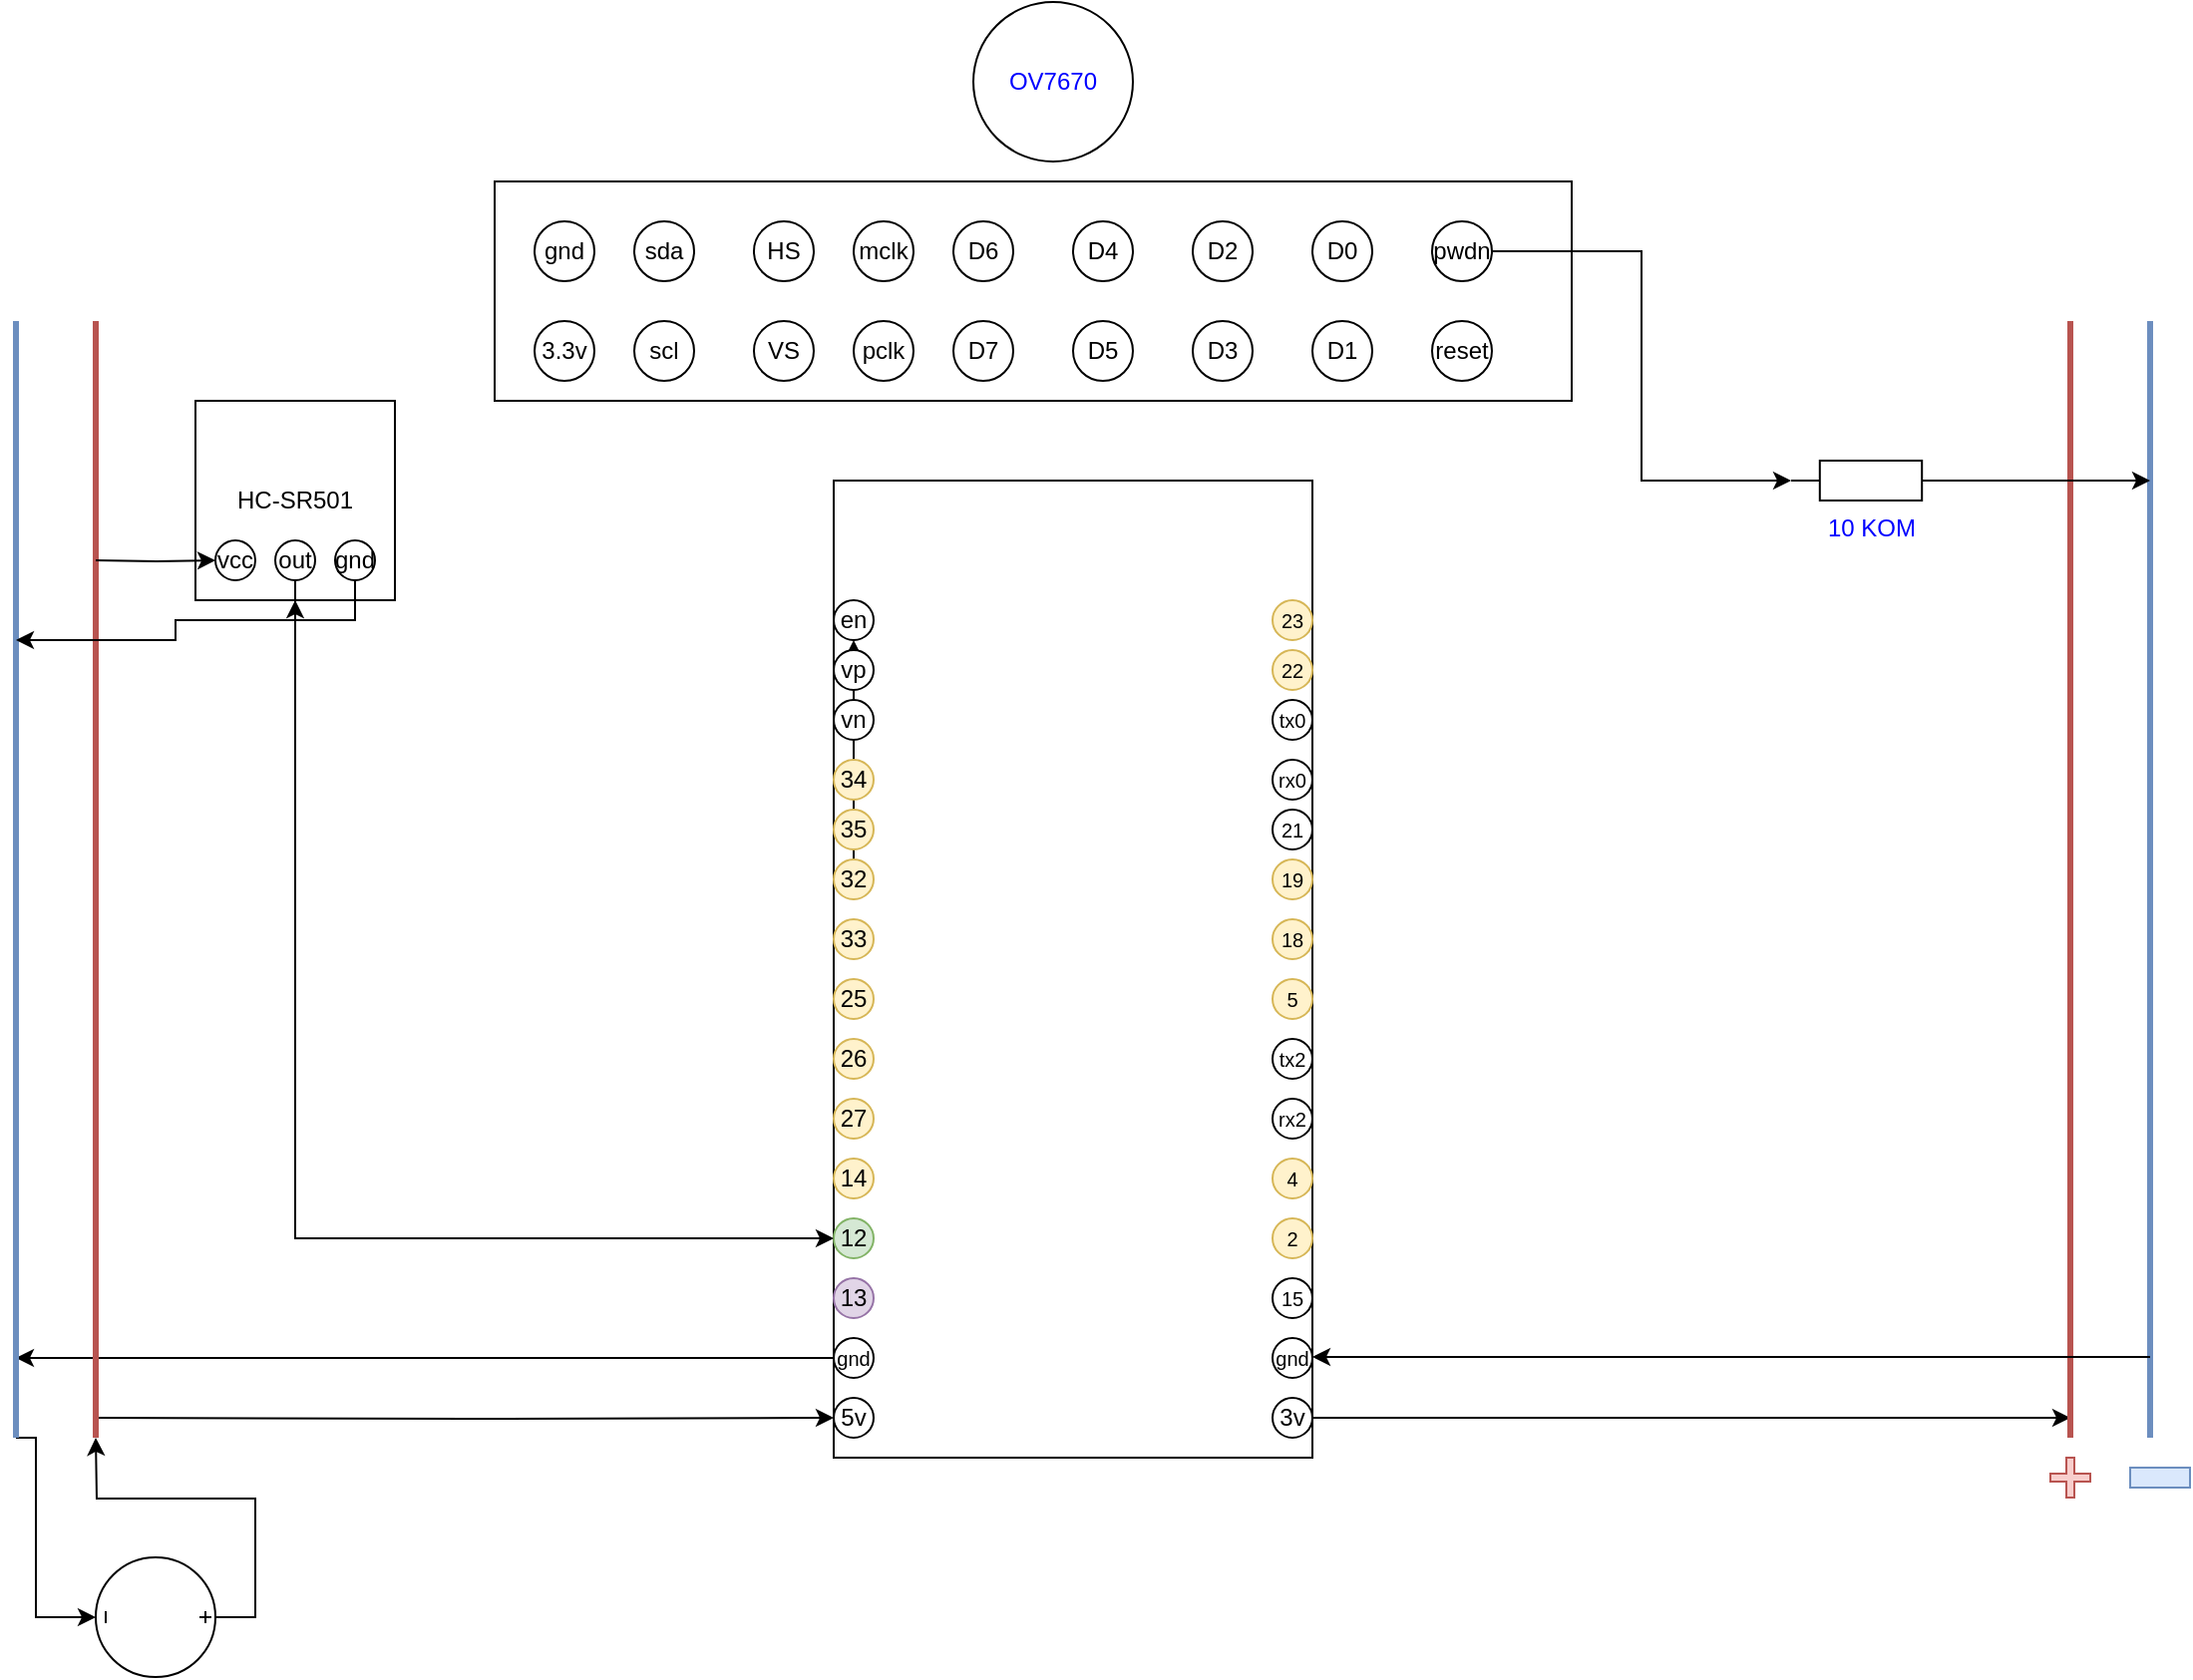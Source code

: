 <mxfile version="13.10.9" type="github">
  <diagram name="Page-1" id="7e0a89b8-554c-2b80-1dc8-d5c74ca68de4">
    <mxGraphModel dx="2066" dy="1110" grid="1" gridSize="10" guides="1" tooltips="1" connect="1" arrows="1" fold="1" page="1" pageScale="1" pageWidth="1100" pageHeight="850" background="#ffffff" math="0" shadow="0">
      <root>
        <mxCell id="0" />
        <mxCell id="1" parent="0" />
        <mxCell id="bvHc1E0F6--pJfczG942-1" value="" style="rounded=0;whiteSpace=wrap;html=1;rotation=-90;" parent="1" vertex="1">
          <mxGeometry x="295" y="365" width="490" height="240" as="geometry" />
        </mxCell>
        <mxCell id="5iwju3OXFSgrMfGdqbCo-6" style="edgeStyle=orthogonalEdgeStyle;rounded=0;orthogonalLoop=1;jettySize=auto;html=1;exitX=0.5;exitY=0;exitDx=0;exitDy=0;exitPerimeter=0;" edge="1" parent="1" source="bvHc1E0F6--pJfczG942-3">
          <mxGeometry relative="1" as="geometry">
            <mxPoint x="50" y="720" as="targetPoint" />
          </mxGeometry>
        </mxCell>
        <mxCell id="5iwju3OXFSgrMfGdqbCo-8" style="edgeStyle=orthogonalEdgeStyle;rounded=0;orthogonalLoop=1;jettySize=auto;html=1;" edge="1" parent="1" target="bvHc1E0F6--pJfczG942-3">
          <mxGeometry relative="1" as="geometry">
            <mxPoint x="10" y="720" as="sourcePoint" />
            <Array as="points">
              <mxPoint x="20" y="720" />
              <mxPoint x="20" y="810" />
            </Array>
          </mxGeometry>
        </mxCell>
        <mxCell id="bvHc1E0F6--pJfczG942-3" value="" style="pointerEvents=1;verticalLabelPosition=bottom;shadow=0;dashed=0;align=center;html=1;verticalAlign=top;shape=mxgraph.electrical.signal_sources.dc_source_3;rotation=90;" parent="1" vertex="1">
          <mxGeometry x="50" y="780" width="60" height="60" as="geometry" />
        </mxCell>
        <mxCell id="5iwju3OXFSgrMfGdqbCo-4" style="edgeStyle=orthogonalEdgeStyle;rounded=0;orthogonalLoop=1;jettySize=auto;html=1;" edge="1" parent="1" target="bvHc1E0F6--pJfczG942-7">
          <mxGeometry relative="1" as="geometry">
            <mxPoint x="50" y="710" as="sourcePoint" />
          </mxGeometry>
        </mxCell>
        <mxCell id="bvHc1E0F6--pJfczG942-7" value="5v" style="ellipse;whiteSpace=wrap;html=1;aspect=fixed;" parent="1" vertex="1">
          <mxGeometry x="420" y="700" width="20" height="20" as="geometry" />
        </mxCell>
        <mxCell id="5iwju3OXFSgrMfGdqbCo-5" style="edgeStyle=orthogonalEdgeStyle;rounded=0;orthogonalLoop=1;jettySize=auto;html=1;" edge="1" parent="1" source="bvHc1E0F6--pJfczG942-14">
          <mxGeometry relative="1" as="geometry">
            <mxPoint x="10" y="680" as="targetPoint" />
          </mxGeometry>
        </mxCell>
        <mxCell id="bvHc1E0F6--pJfczG942-14" value="&lt;font size=&quot;1&quot;&gt;gnd&lt;/font&gt;" style="ellipse;whiteSpace=wrap;html=1;aspect=fixed;" parent="1" vertex="1">
          <mxGeometry x="420" y="670" width="20" height="20" as="geometry" />
        </mxCell>
        <mxCell id="bvHc1E0F6--pJfczG942-18" value="13" style="ellipse;whiteSpace=wrap;html=1;aspect=fixed;fillColor=#e1d5e7;strokeColor=#9673a6;" parent="1" vertex="1">
          <mxGeometry x="420" y="640" width="20" height="20" as="geometry" />
        </mxCell>
        <mxCell id="bvHc1E0F6--pJfczG942-19" value="12" style="ellipse;whiteSpace=wrap;html=1;aspect=fixed;fillColor=#d5e8d4;strokeColor=#82b366;" parent="1" vertex="1">
          <mxGeometry x="420" y="610" width="20" height="20" as="geometry" />
        </mxCell>
        <mxCell id="bvHc1E0F6--pJfczG942-20" value="14" style="ellipse;whiteSpace=wrap;html=1;aspect=fixed;fillColor=#fff2cc;strokeColor=#d6b656;" parent="1" vertex="1">
          <mxGeometry x="420" y="580" width="20" height="20" as="geometry" />
        </mxCell>
        <mxCell id="bvHc1E0F6--pJfczG942-21" value="27" style="ellipse;whiteSpace=wrap;html=1;aspect=fixed;fillColor=#fff2cc;strokeColor=#d6b656;" parent="1" vertex="1">
          <mxGeometry x="420" y="550" width="20" height="20" as="geometry" />
        </mxCell>
        <mxCell id="bvHc1E0F6--pJfczG942-22" value="26" style="ellipse;whiteSpace=wrap;html=1;aspect=fixed;fillColor=#fff2cc;strokeColor=#d6b656;" parent="1" vertex="1">
          <mxGeometry x="420" y="520" width="20" height="20" as="geometry" />
        </mxCell>
        <mxCell id="bvHc1E0F6--pJfczG942-23" value="25" style="ellipse;whiteSpace=wrap;html=1;aspect=fixed;fillColor=#fff2cc;strokeColor=#d6b656;" parent="1" vertex="1">
          <mxGeometry x="420" y="490" width="20" height="20" as="geometry" />
        </mxCell>
        <mxCell id="bvHc1E0F6--pJfczG942-24" value="33" style="ellipse;whiteSpace=wrap;html=1;aspect=fixed;fillColor=#fff2cc;strokeColor=#d6b656;" parent="1" vertex="1">
          <mxGeometry x="420" y="460" width="20" height="20" as="geometry" />
        </mxCell>
        <mxCell id="5iwju3OXFSgrMfGdqbCo-1" value="" style="edgeStyle=orthogonalEdgeStyle;rounded=0;orthogonalLoop=1;jettySize=auto;html=1;" edge="1" parent="1" source="bvHc1E0F6--pJfczG942-25" target="bvHc1E0F6--pJfczG942-30">
          <mxGeometry relative="1" as="geometry" />
        </mxCell>
        <mxCell id="bvHc1E0F6--pJfczG942-25" value="32" style="ellipse;whiteSpace=wrap;html=1;aspect=fixed;fillColor=#fff2cc;strokeColor=#d6b656;" parent="1" vertex="1">
          <mxGeometry x="420" y="430" width="20" height="20" as="geometry" />
        </mxCell>
        <mxCell id="bvHc1E0F6--pJfczG942-26" value="35" style="ellipse;whiteSpace=wrap;html=1;aspect=fixed;fillColor=#fff2cc;strokeColor=#d6b656;" parent="1" vertex="1">
          <mxGeometry x="420" y="405" width="20" height="20" as="geometry" />
        </mxCell>
        <mxCell id="bvHc1E0F6--pJfczG942-27" value="34" style="ellipse;whiteSpace=wrap;html=1;aspect=fixed;fillColor=#fff2cc;strokeColor=#d6b656;" parent="1" vertex="1">
          <mxGeometry x="420" y="380" width="20" height="20" as="geometry" />
        </mxCell>
        <mxCell id="bvHc1E0F6--pJfczG942-28" value="vn" style="ellipse;whiteSpace=wrap;html=1;aspect=fixed;" parent="1" vertex="1">
          <mxGeometry x="420" y="350" width="20" height="20" as="geometry" />
        </mxCell>
        <mxCell id="bvHc1E0F6--pJfczG942-29" value="vp" style="ellipse;whiteSpace=wrap;html=1;aspect=fixed;" parent="1" vertex="1">
          <mxGeometry x="420" y="325" width="20" height="20" as="geometry" />
        </mxCell>
        <mxCell id="bvHc1E0F6--pJfczG942-30" value="en" style="ellipse;whiteSpace=wrap;html=1;aspect=fixed;" parent="1" vertex="1">
          <mxGeometry x="420" y="300" width="20" height="20" as="geometry" />
        </mxCell>
        <mxCell id="bvHc1E0F6--pJfczG942-51" style="edgeStyle=orthogonalEdgeStyle;rounded=0;orthogonalLoop=1;jettySize=auto;html=0;strokeWidth=1;fontColor=#0000FF;" parent="1" source="bvHc1E0F6--pJfczG942-31" edge="1">
          <mxGeometry relative="1" as="geometry">
            <mxPoint x="1040" y="710" as="targetPoint" />
          </mxGeometry>
        </mxCell>
        <mxCell id="bvHc1E0F6--pJfczG942-31" value="3v" style="ellipse;whiteSpace=wrap;html=1;aspect=fixed;" parent="1" vertex="1">
          <mxGeometry x="640" y="700" width="20" height="20" as="geometry" />
        </mxCell>
        <mxCell id="bvHc1E0F6--pJfczG942-32" value="&lt;font size=&quot;1&quot;&gt;gnd&lt;/font&gt;" style="ellipse;whiteSpace=wrap;html=1;aspect=fixed;" parent="1" vertex="1">
          <mxGeometry x="640" y="670" width="20" height="20" as="geometry" />
        </mxCell>
        <mxCell id="bvHc1E0F6--pJfczG942-33" value="&lt;font size=&quot;1&quot;&gt;15&lt;/font&gt;" style="ellipse;whiteSpace=wrap;html=1;aspect=fixed;" parent="1" vertex="1">
          <mxGeometry x="640" y="640" width="20" height="20" as="geometry" />
        </mxCell>
        <mxCell id="bvHc1E0F6--pJfczG942-34" value="&lt;font size=&quot;1&quot;&gt;2&lt;/font&gt;" style="ellipse;whiteSpace=wrap;html=1;aspect=fixed;fillColor=#fff2cc;strokeColor=#d6b656;" parent="1" vertex="1">
          <mxGeometry x="640" y="610" width="20" height="20" as="geometry" />
        </mxCell>
        <mxCell id="bvHc1E0F6--pJfczG942-35" value="&lt;font size=&quot;1&quot;&gt;4&lt;/font&gt;" style="ellipse;whiteSpace=wrap;html=1;aspect=fixed;fillColor=#fff2cc;strokeColor=#d6b656;" parent="1" vertex="1">
          <mxGeometry x="640" y="580" width="20" height="20" as="geometry" />
        </mxCell>
        <mxCell id="bvHc1E0F6--pJfczG942-36" value="&lt;font size=&quot;1&quot;&gt;rx2&lt;/font&gt;" style="ellipse;whiteSpace=wrap;html=1;aspect=fixed;" parent="1" vertex="1">
          <mxGeometry x="640" y="550" width="20" height="20" as="geometry" />
        </mxCell>
        <mxCell id="bvHc1E0F6--pJfczG942-37" value="&lt;font size=&quot;1&quot;&gt;tx2&lt;/font&gt;" style="ellipse;whiteSpace=wrap;html=1;aspect=fixed;" parent="1" vertex="1">
          <mxGeometry x="640" y="520" width="20" height="20" as="geometry" />
        </mxCell>
        <mxCell id="bvHc1E0F6--pJfczG942-38" value="&lt;font size=&quot;1&quot;&gt;5&lt;/font&gt;" style="ellipse;whiteSpace=wrap;html=1;aspect=fixed;fillColor=#fff2cc;strokeColor=#d6b656;" parent="1" vertex="1">
          <mxGeometry x="640" y="490" width="20" height="20" as="geometry" />
        </mxCell>
        <mxCell id="bvHc1E0F6--pJfczG942-39" value="&lt;font size=&quot;1&quot;&gt;18&lt;/font&gt;" style="ellipse;whiteSpace=wrap;html=1;aspect=fixed;fillColor=#fff2cc;strokeColor=#d6b656;" parent="1" vertex="1">
          <mxGeometry x="640" y="460" width="20" height="20" as="geometry" />
        </mxCell>
        <mxCell id="bvHc1E0F6--pJfczG942-40" value="&lt;font size=&quot;1&quot;&gt;19&lt;/font&gt;" style="ellipse;whiteSpace=wrap;html=1;aspect=fixed;fillColor=#fff2cc;strokeColor=#d6b656;" parent="1" vertex="1">
          <mxGeometry x="640" y="430" width="20" height="20" as="geometry" />
        </mxCell>
        <mxCell id="bvHc1E0F6--pJfczG942-41" value="&lt;font size=&quot;1&quot;&gt;21&lt;/font&gt;" style="ellipse;whiteSpace=wrap;html=1;aspect=fixed;" parent="1" vertex="1">
          <mxGeometry x="640" y="405" width="20" height="20" as="geometry" />
        </mxCell>
        <mxCell id="bvHc1E0F6--pJfczG942-42" value="&lt;font size=&quot;1&quot;&gt;rx0&lt;/font&gt;" style="ellipse;whiteSpace=wrap;html=1;aspect=fixed;" parent="1" vertex="1">
          <mxGeometry x="640" y="380" width="20" height="20" as="geometry" />
        </mxCell>
        <mxCell id="bvHc1E0F6--pJfczG942-43" value="&lt;font size=&quot;1&quot;&gt;tx0&lt;/font&gt;" style="ellipse;whiteSpace=wrap;html=1;aspect=fixed;" parent="1" vertex="1">
          <mxGeometry x="640" y="350" width="20" height="20" as="geometry" />
        </mxCell>
        <mxCell id="bvHc1E0F6--pJfczG942-44" value="&lt;font size=&quot;1&quot;&gt;22&lt;/font&gt;" style="ellipse;whiteSpace=wrap;html=1;aspect=fixed;fillColor=#fff2cc;strokeColor=#d6b656;" parent="1" vertex="1">
          <mxGeometry x="640" y="325" width="20" height="20" as="geometry" />
        </mxCell>
        <mxCell id="bvHc1E0F6--pJfczG942-45" value="&lt;font size=&quot;1&quot;&gt;23&lt;/font&gt;" style="ellipse;whiteSpace=wrap;html=1;aspect=fixed;fillColor=#fff2cc;strokeColor=#d6b656;" parent="1" vertex="1">
          <mxGeometry x="640" y="300" width="20" height="20" as="geometry" />
        </mxCell>
        <mxCell id="bvHc1E0F6--pJfczG942-48" value="" style="endArrow=none;labelBorderColor=#0000FF;fontColor=#0000FF;spacingTop=2;spacing=4;fillColor=#dae8fc;strokeColor=#6c8ebf;strokeWidth=3;" parent="1" edge="1">
          <mxGeometry width="50" height="50" relative="1" as="geometry">
            <mxPoint x="1080" y="720" as="sourcePoint" />
            <mxPoint x="1080" y="160" as="targetPoint" />
          </mxGeometry>
        </mxCell>
        <mxCell id="bvHc1E0F6--pJfczG942-50" value="" style="endArrow=none;html=1;strokeWidth=3;fontColor=#0000FF;fillColor=#f8cecc;strokeColor=#b85450;" parent="1" edge="1">
          <mxGeometry width="50" height="50" relative="1" as="geometry">
            <mxPoint x="1040" y="720" as="sourcePoint" />
            <mxPoint x="1040" y="160" as="targetPoint" />
          </mxGeometry>
        </mxCell>
        <mxCell id="bvHc1E0F6--pJfczG942-54" style="edgeStyle=orthogonalEdgeStyle;rounded=0;orthogonalLoop=1;jettySize=auto;html=0;strokeWidth=1;fontColor=#0000FF;" parent="1" target="bvHc1E0F6--pJfczG942-32" edge="1">
          <mxGeometry relative="1" as="geometry">
            <mxPoint x="700" y="679.5" as="targetPoint" />
            <mxPoint x="1080" y="679.5" as="sourcePoint" />
          </mxGeometry>
        </mxCell>
        <mxCell id="bvHc1E0F6--pJfczG942-55" value="" style="shape=cross;whiteSpace=wrap;html=1;fillColor=#f8cecc;strokeColor=#b85450;" parent="1" vertex="1">
          <mxGeometry x="1030" y="730" width="20" height="20" as="geometry" />
        </mxCell>
        <mxCell id="bvHc1E0F6--pJfczG942-56" value="" style="rounded=0;whiteSpace=wrap;html=1;fillColor=#dae8fc;strokeColor=#6c8ebf;" parent="1" vertex="1">
          <mxGeometry x="1070" y="735" width="30" height="10" as="geometry" />
        </mxCell>
        <mxCell id="bvHc1E0F6--pJfczG942-58" style="edgeStyle=orthogonalEdgeStyle;rounded=0;orthogonalLoop=1;jettySize=auto;html=0;strokeWidth=1;fontColor=#0000FF;" parent="1" source="bvHc1E0F6--pJfczG942-57" edge="1">
          <mxGeometry relative="1" as="geometry">
            <mxPoint x="1080" y="240" as="targetPoint" />
          </mxGeometry>
        </mxCell>
        <mxCell id="bvHc1E0F6--pJfczG942-57" value="10 KOM" style="pointerEvents=1;verticalLabelPosition=bottom;shadow=0;dashed=0;align=center;html=1;verticalAlign=top;shape=mxgraph.electrical.resistors.resistor_1;fontColor=#0000FF;" parent="1" vertex="1">
          <mxGeometry x="900" y="230" width="80" height="20" as="geometry" />
        </mxCell>
        <mxCell id="bvHc1E0F6--pJfczG942-59" value="OV7670" style="ellipse;whiteSpace=wrap;html=1;aspect=fixed;fontColor=#0000FF;" parent="1" vertex="1">
          <mxGeometry x="490" width="80" height="80" as="geometry" />
        </mxCell>
        <mxCell id="bvHc1E0F6--pJfczG942-60" value="" style="rounded=0;whiteSpace=wrap;html=1;fontColor=#0000FF;labelBackgroundColor=none;textOpacity=90;" parent="1" vertex="1">
          <mxGeometry x="250" y="90" width="540" height="110" as="geometry" />
        </mxCell>
        <mxCell id="bvHc1E0F6--pJfczG942-83" style="edgeStyle=orthogonalEdgeStyle;rounded=0;orthogonalLoop=1;jettySize=auto;html=0;entryX=0;entryY=0.5;entryDx=0;entryDy=0;entryPerimeter=0;strokeWidth=1;fontColor=#0000FF;" parent="1" source="bvHc1E0F6--pJfczG942-68" target="bvHc1E0F6--pJfczG942-57" edge="1">
          <mxGeometry relative="1" as="geometry" />
        </mxCell>
        <mxCell id="bvHc1E0F6--pJfczG942-68" value="pwdn" style="ellipse;whiteSpace=wrap;html=1;aspect=fixed;" parent="1" vertex="1">
          <mxGeometry x="720" y="110" width="30" height="30" as="geometry" />
        </mxCell>
        <mxCell id="bvHc1E0F6--pJfczG942-72" value="reset" style="ellipse;whiteSpace=wrap;html=1;aspect=fixed;" parent="1" vertex="1">
          <mxGeometry x="720" y="160" width="30" height="30" as="geometry" />
        </mxCell>
        <mxCell id="bvHc1E0F6--pJfczG942-76" value="D0" style="ellipse;whiteSpace=wrap;html=1;aspect=fixed;" parent="1" vertex="1">
          <mxGeometry x="660" y="110" width="30" height="30" as="geometry" />
        </mxCell>
        <mxCell id="bvHc1E0F6--pJfczG942-77" value="D2" style="ellipse;whiteSpace=wrap;html=1;aspect=fixed;" parent="1" vertex="1">
          <mxGeometry x="600" y="110" width="30" height="30" as="geometry" />
        </mxCell>
        <mxCell id="bvHc1E0F6--pJfczG942-78" value="D1" style="ellipse;whiteSpace=wrap;html=1;aspect=fixed;" parent="1" vertex="1">
          <mxGeometry x="660" y="160" width="30" height="30" as="geometry" />
        </mxCell>
        <mxCell id="bvHc1E0F6--pJfczG942-79" value="D3" style="ellipse;whiteSpace=wrap;html=1;aspect=fixed;" parent="1" vertex="1">
          <mxGeometry x="600" y="160" width="30" height="30" as="geometry" />
        </mxCell>
        <mxCell id="bvHc1E0F6--pJfczG942-84" value="D4" style="ellipse;whiteSpace=wrap;html=1;aspect=fixed;" parent="1" vertex="1">
          <mxGeometry x="540" y="110" width="30" height="30" as="geometry" />
        </mxCell>
        <mxCell id="bvHc1E0F6--pJfczG942-85" value="D6" style="ellipse;whiteSpace=wrap;html=1;aspect=fixed;" parent="1" vertex="1">
          <mxGeometry x="480" y="110" width="30" height="30" as="geometry" />
        </mxCell>
        <mxCell id="bvHc1E0F6--pJfczG942-86" value="D5" style="ellipse;whiteSpace=wrap;html=1;aspect=fixed;" parent="1" vertex="1">
          <mxGeometry x="540" y="160" width="30" height="30" as="geometry" />
        </mxCell>
        <mxCell id="bvHc1E0F6--pJfczG942-87" value="D7" style="ellipse;whiteSpace=wrap;html=1;aspect=fixed;" parent="1" vertex="1">
          <mxGeometry x="480" y="160" width="30" height="30" as="geometry" />
        </mxCell>
        <mxCell id="bvHc1E0F6--pJfczG942-88" value="mclk" style="ellipse;whiteSpace=wrap;html=1;aspect=fixed;" parent="1" vertex="1">
          <mxGeometry x="430" y="110" width="30" height="30" as="geometry" />
        </mxCell>
        <mxCell id="bvHc1E0F6--pJfczG942-89" value="pclk" style="ellipse;whiteSpace=wrap;html=1;aspect=fixed;" parent="1" vertex="1">
          <mxGeometry x="430" y="160" width="30" height="30" as="geometry" />
        </mxCell>
        <mxCell id="bvHc1E0F6--pJfczG942-91" value="HS" style="ellipse;whiteSpace=wrap;html=1;aspect=fixed;" parent="1" vertex="1">
          <mxGeometry x="380" y="110" width="30" height="30" as="geometry" />
        </mxCell>
        <mxCell id="bvHc1E0F6--pJfczG942-92" value="VS" style="ellipse;whiteSpace=wrap;html=1;aspect=fixed;" parent="1" vertex="1">
          <mxGeometry x="380" y="160" width="30" height="30" as="geometry" />
        </mxCell>
        <mxCell id="bvHc1E0F6--pJfczG942-93" value="sda" style="ellipse;whiteSpace=wrap;html=1;aspect=fixed;" parent="1" vertex="1">
          <mxGeometry x="320" y="110" width="30" height="30" as="geometry" />
        </mxCell>
        <mxCell id="bvHc1E0F6--pJfczG942-94" value="scl" style="ellipse;whiteSpace=wrap;html=1;aspect=fixed;" parent="1" vertex="1">
          <mxGeometry x="320" y="160" width="30" height="30" as="geometry" />
        </mxCell>
        <mxCell id="bvHc1E0F6--pJfczG942-95" value="gnd" style="ellipse;whiteSpace=wrap;html=1;aspect=fixed;" parent="1" vertex="1">
          <mxGeometry x="270" y="110" width="30" height="30" as="geometry" />
        </mxCell>
        <mxCell id="bvHc1E0F6--pJfczG942-96" value="3.3v" style="ellipse;whiteSpace=wrap;html=1;aspect=fixed;" parent="1" vertex="1">
          <mxGeometry x="270" y="160" width="30" height="30" as="geometry" />
        </mxCell>
        <mxCell id="5iwju3OXFSgrMfGdqbCo-2" value="" style="endArrow=none;html=1;strokeWidth=3;fontColor=#0000FF;fillColor=#f8cecc;strokeColor=#b85450;" edge="1" parent="1">
          <mxGeometry width="50" height="50" relative="1" as="geometry">
            <mxPoint x="50" y="720" as="sourcePoint" />
            <mxPoint x="50" y="160" as="targetPoint" />
          </mxGeometry>
        </mxCell>
        <mxCell id="5iwju3OXFSgrMfGdqbCo-3" value="" style="endArrow=none;labelBorderColor=#0000FF;fontColor=#0000FF;spacingTop=2;spacing=4;fillColor=#dae8fc;strokeColor=#6c8ebf;strokeWidth=3;" edge="1" parent="1">
          <mxGeometry width="50" height="50" relative="1" as="geometry">
            <mxPoint x="10" y="720" as="sourcePoint" />
            <mxPoint x="10" y="160" as="targetPoint" />
          </mxGeometry>
        </mxCell>
        <mxCell id="5iwju3OXFSgrMfGdqbCo-13" value="HC-SR501" style="whiteSpace=wrap;html=1;aspect=fixed;" vertex="1" parent="1">
          <mxGeometry x="100" y="200" width="100" height="100" as="geometry" />
        </mxCell>
        <mxCell id="5iwju3OXFSgrMfGdqbCo-18" style="edgeStyle=orthogonalEdgeStyle;rounded=0;orthogonalLoop=1;jettySize=auto;html=1;" edge="1" parent="1" target="5iwju3OXFSgrMfGdqbCo-15">
          <mxGeometry relative="1" as="geometry">
            <mxPoint x="50" y="280" as="sourcePoint" />
          </mxGeometry>
        </mxCell>
        <mxCell id="5iwju3OXFSgrMfGdqbCo-15" value="vcc" style="ellipse;whiteSpace=wrap;html=1;aspect=fixed;" vertex="1" parent="1">
          <mxGeometry x="110" y="270" width="20" height="20" as="geometry" />
        </mxCell>
        <mxCell id="5iwju3OXFSgrMfGdqbCo-24" style="edgeStyle=orthogonalEdgeStyle;rounded=0;orthogonalLoop=1;jettySize=auto;html=1;entryX=0;entryY=0.5;entryDx=0;entryDy=0;exitX=0.5;exitY=1;exitDx=0;exitDy=0;" edge="1" parent="1" source="5iwju3OXFSgrMfGdqbCo-13" target="bvHc1E0F6--pJfczG942-19">
          <mxGeometry relative="1" as="geometry" />
        </mxCell>
        <mxCell id="5iwju3OXFSgrMfGdqbCo-25" style="edgeStyle=orthogonalEdgeStyle;rounded=0;orthogonalLoop=1;jettySize=auto;html=1;" edge="1" parent="1" source="5iwju3OXFSgrMfGdqbCo-16">
          <mxGeometry relative="1" as="geometry">
            <mxPoint x="150" y="300" as="targetPoint" />
          </mxGeometry>
        </mxCell>
        <mxCell id="5iwju3OXFSgrMfGdqbCo-16" value="out" style="ellipse;whiteSpace=wrap;html=1;aspect=fixed;" vertex="1" parent="1">
          <mxGeometry x="140" y="270" width="20" height="20" as="geometry" />
        </mxCell>
        <mxCell id="5iwju3OXFSgrMfGdqbCo-22" style="edgeStyle=orthogonalEdgeStyle;rounded=0;orthogonalLoop=1;jettySize=auto;html=1;exitX=0.5;exitY=1;exitDx=0;exitDy=0;" edge="1" parent="1" source="5iwju3OXFSgrMfGdqbCo-17">
          <mxGeometry relative="1" as="geometry">
            <mxPoint x="10" y="320" as="targetPoint" />
            <mxPoint x="180" y="310" as="sourcePoint" />
            <Array as="points">
              <mxPoint x="180" y="310" />
              <mxPoint x="90" y="310" />
              <mxPoint x="90" y="320" />
            </Array>
          </mxGeometry>
        </mxCell>
        <mxCell id="5iwju3OXFSgrMfGdqbCo-17" value="gnd" style="ellipse;whiteSpace=wrap;html=1;aspect=fixed;" vertex="1" parent="1">
          <mxGeometry x="170" y="270" width="20" height="20" as="geometry" />
        </mxCell>
      </root>
    </mxGraphModel>
  </diagram>
</mxfile>
